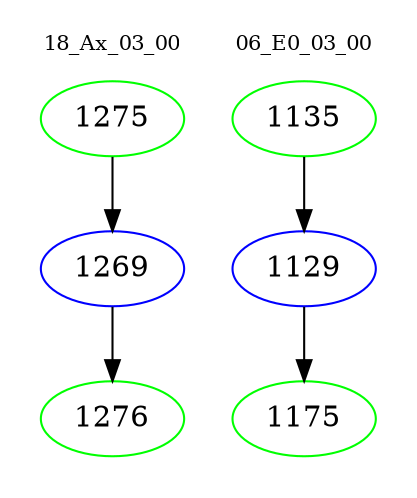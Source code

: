 digraph{
subgraph cluster_0 {
color = white
label = "18_Ax_03_00";
fontsize=10;
T0_1275 [label="1275", color="green"]
T0_1275 -> T0_1269 [color="black"]
T0_1269 [label="1269", color="blue"]
T0_1269 -> T0_1276 [color="black"]
T0_1276 [label="1276", color="green"]
}
subgraph cluster_1 {
color = white
label = "06_E0_03_00";
fontsize=10;
T1_1135 [label="1135", color="green"]
T1_1135 -> T1_1129 [color="black"]
T1_1129 [label="1129", color="blue"]
T1_1129 -> T1_1175 [color="black"]
T1_1175 [label="1175", color="green"]
}
}
